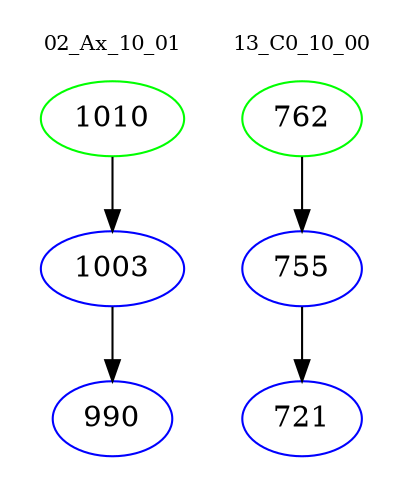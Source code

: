 digraph{
subgraph cluster_0 {
color = white
label = "02_Ax_10_01";
fontsize=10;
T0_1010 [label="1010", color="green"]
T0_1010 -> T0_1003 [color="black"]
T0_1003 [label="1003", color="blue"]
T0_1003 -> T0_990 [color="black"]
T0_990 [label="990", color="blue"]
}
subgraph cluster_1 {
color = white
label = "13_C0_10_00";
fontsize=10;
T1_762 [label="762", color="green"]
T1_762 -> T1_755 [color="black"]
T1_755 [label="755", color="blue"]
T1_755 -> T1_721 [color="black"]
T1_721 [label="721", color="blue"]
}
}
